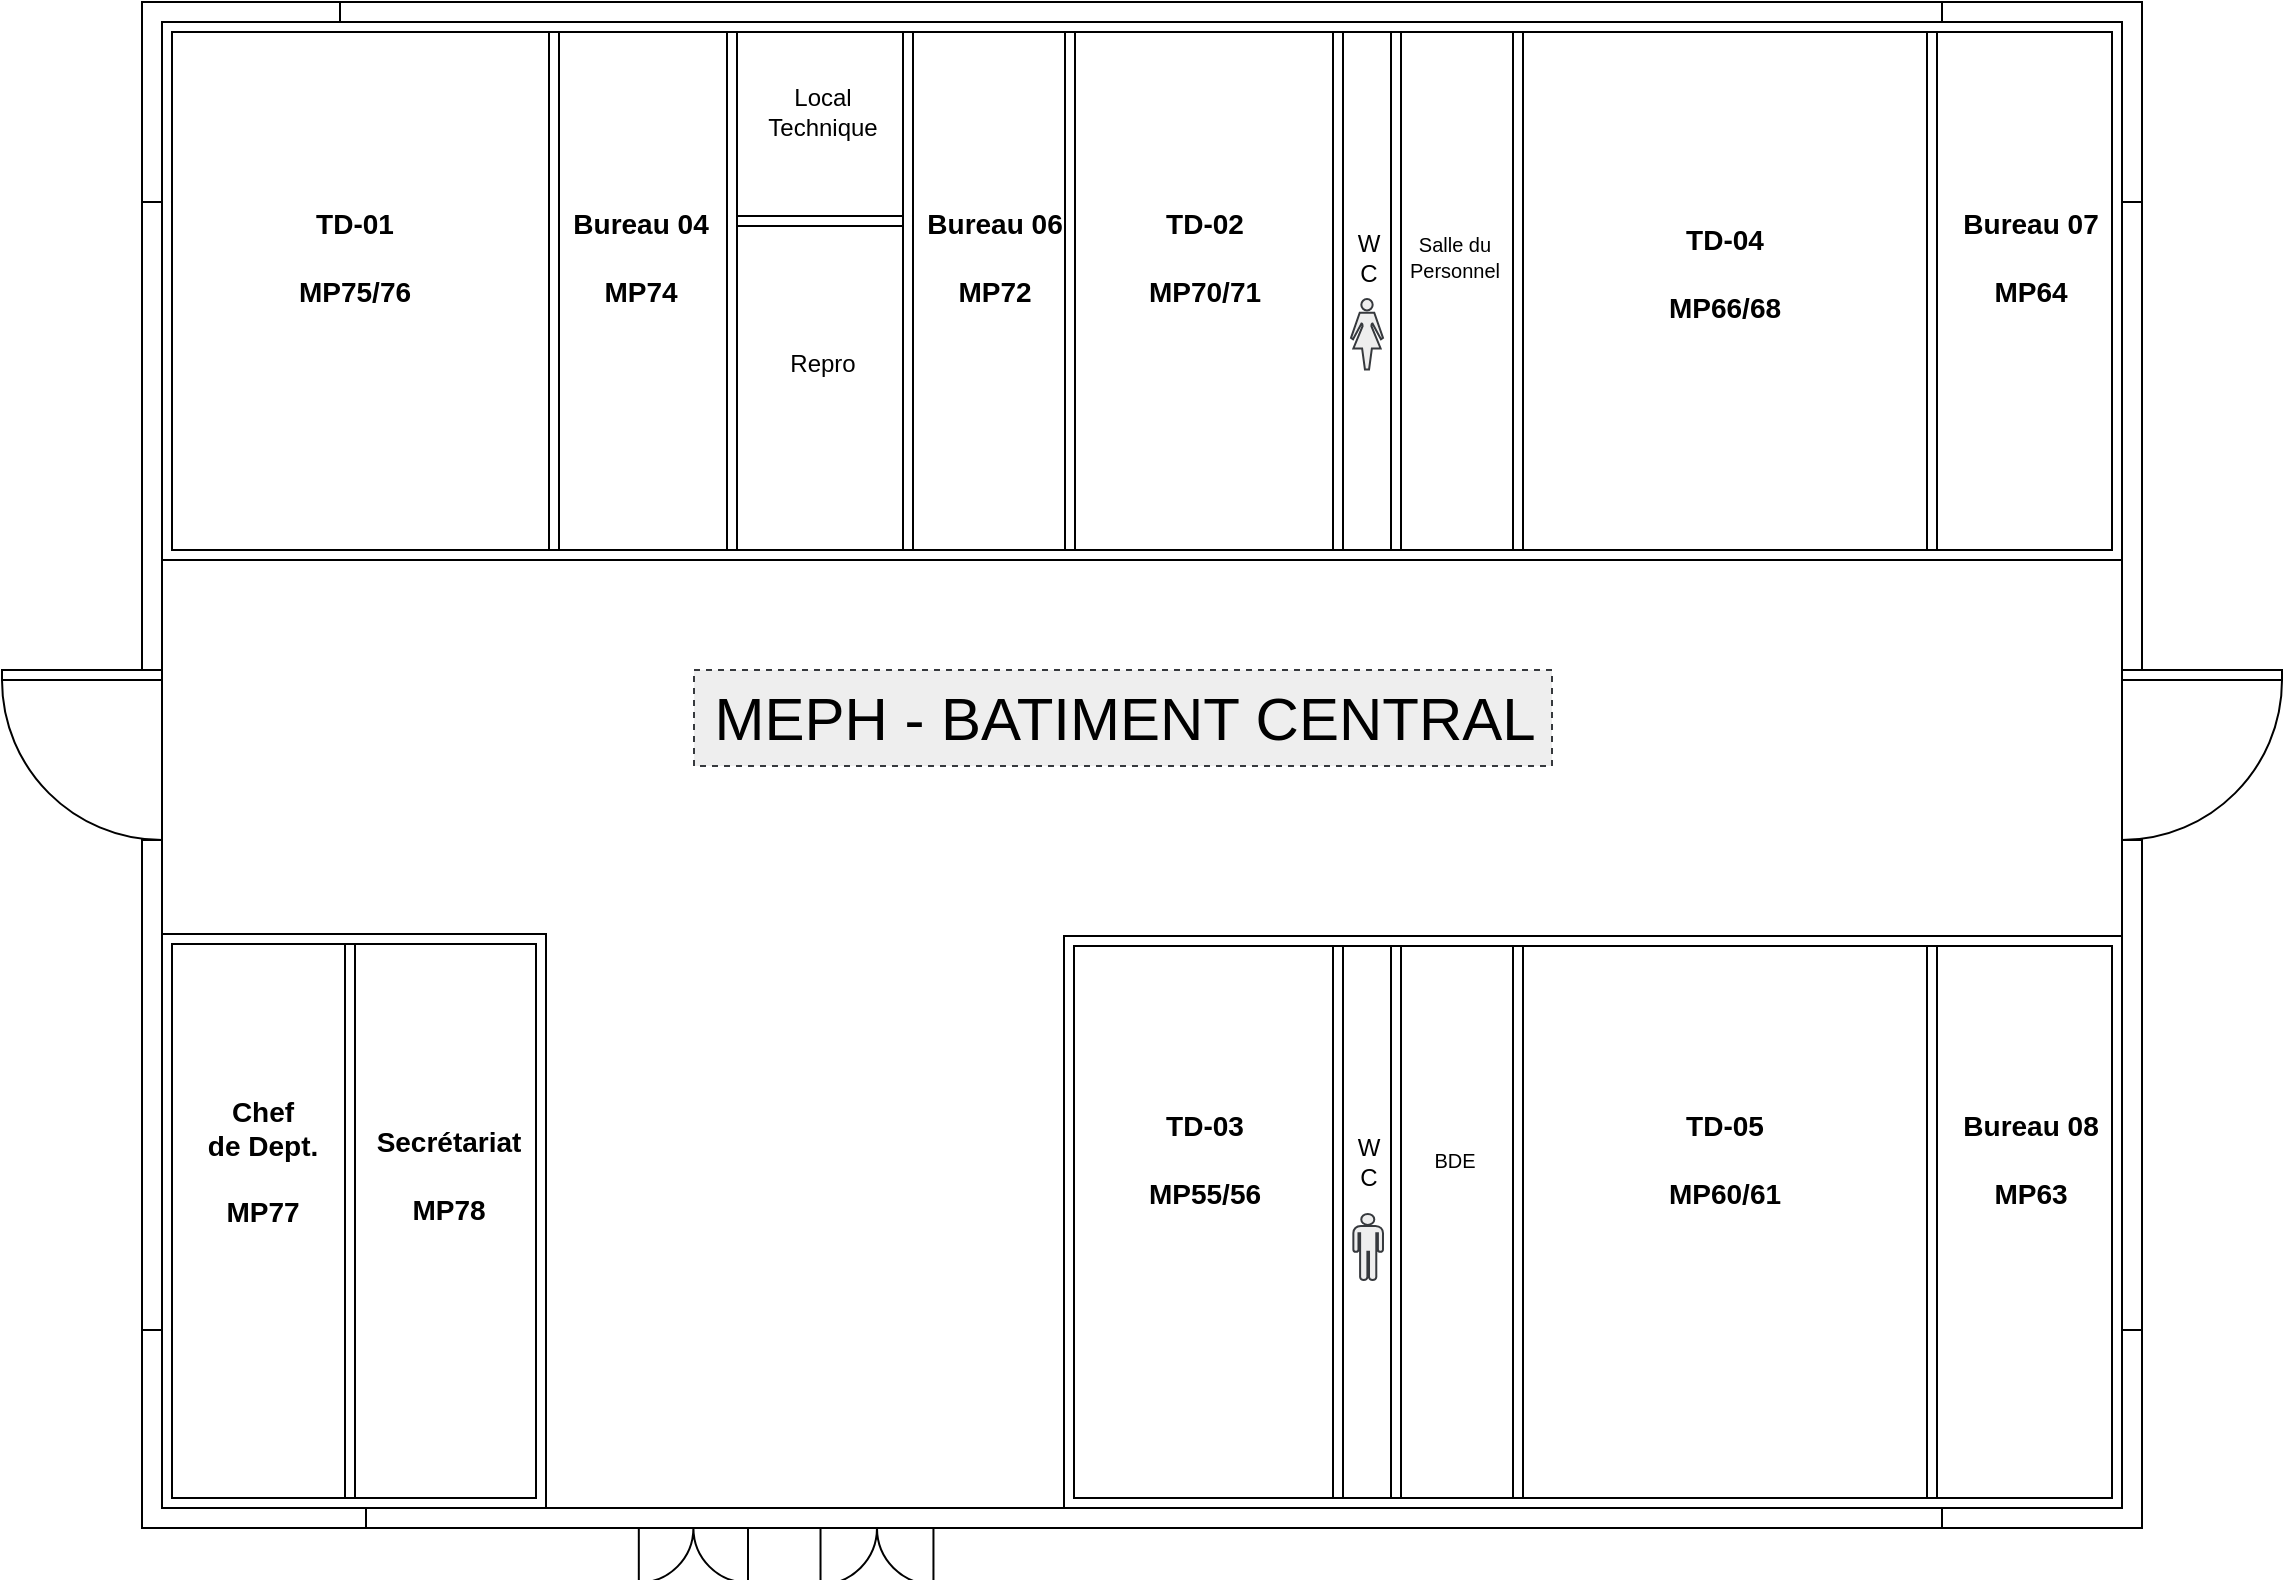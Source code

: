 <mxfile version="24.7.17">
  <diagram name="Page-1" id="pPMbkzpgSLtbPCeR25Ku">
    <mxGraphModel dx="1627" dy="1134" grid="0" gridSize="10" guides="1" tooltips="1" connect="1" arrows="1" fold="1" page="1" pageScale="1" pageWidth="1169" pageHeight="827" background="none" math="0" shadow="0">
      <root>
        <mxCell id="0" />
        <mxCell id="1" parent="0" />
        <mxCell id="-AyQobPHOPctwBnEzQVu-7" value="" style="verticalLabelPosition=bottom;html=1;verticalAlign=top;align=center;shape=mxgraph.floorplan.wall;fontFamily=Helvetica;fontSize=12;fillColor=default;wallThickness=5;" vertex="1" parent="1">
          <mxGeometry x="377" y="141" width="84" height="1" as="geometry" />
        </mxCell>
        <mxCell id="_IVkNDHX0kQ2XHPlicY4-2" value="" style="verticalLabelPosition=bottom;html=1;verticalAlign=top;align=center;shape=mxgraph.floorplan.doorRight;aspect=fixed;" parent="1" vertex="1">
          <mxGeometry x="10" y="366" width="80" height="85" as="geometry" />
        </mxCell>
        <mxCell id="_IVkNDHX0kQ2XHPlicY4-3" value="" style="verticalLabelPosition=bottom;html=1;verticalAlign=top;align=center;shape=mxgraph.floorplan.doorLeft;aspect=fixed;" parent="1" vertex="1">
          <mxGeometry x="1070" y="366" width="80" height="85" as="geometry" />
        </mxCell>
        <mxCell id="_IVkNDHX0kQ2XHPlicY4-4" value="" style="verticalLabelPosition=bottom;html=1;verticalAlign=top;align=center;shape=mxgraph.floorplan.wallCorner;direction=north" parent="1" vertex="1">
          <mxGeometry x="80" y="695" width="112" height="100" as="geometry" />
        </mxCell>
        <mxCell id="_IVkNDHX0kQ2XHPlicY4-5" value="" style="verticalLabelPosition=bottom;html=1;verticalAlign=top;align=center;shape=mxgraph.floorplan.wallCorner;" parent="1" vertex="1">
          <mxGeometry x="80" y="32" width="100" height="100" as="geometry" />
        </mxCell>
        <mxCell id="_IVkNDHX0kQ2XHPlicY4-6" value="" style="verticalLabelPosition=bottom;html=1;verticalAlign=top;align=center;shape=mxgraph.floorplan.wallCorner;direction=south;" parent="1" vertex="1">
          <mxGeometry x="980" y="32" width="100" height="100" as="geometry" />
        </mxCell>
        <mxCell id="_IVkNDHX0kQ2XHPlicY4-7" value="" style="verticalLabelPosition=bottom;html=1;verticalAlign=top;align=center;shape=mxgraph.floorplan.wallCorner;direction=west" parent="1" vertex="1">
          <mxGeometry x="980" y="695" width="100" height="100" as="geometry" />
        </mxCell>
        <mxCell id="_IVkNDHX0kQ2XHPlicY4-8" value="" style="verticalLabelPosition=bottom;html=1;verticalAlign=top;align=center;shape=mxgraph.floorplan.wall;direction=south;" parent="1" vertex="1">
          <mxGeometry x="1070" y="132" width="10" height="234" as="geometry" />
        </mxCell>
        <mxCell id="_IVkNDHX0kQ2XHPlicY4-9" value="" style="verticalLabelPosition=bottom;html=1;verticalAlign=top;align=center;shape=mxgraph.floorplan.wall;direction=south;" parent="1" vertex="1">
          <mxGeometry x="1070" y="451" width="10" height="245" as="geometry" />
        </mxCell>
        <mxCell id="_IVkNDHX0kQ2XHPlicY4-10" value="" style="verticalLabelPosition=bottom;html=1;verticalAlign=top;align=center;shape=mxgraph.floorplan.wall;direction=south;" parent="1" vertex="1">
          <mxGeometry x="80" y="132" width="10" height="234" as="geometry" />
        </mxCell>
        <mxCell id="_IVkNDHX0kQ2XHPlicY4-11" value="" style="verticalLabelPosition=bottom;html=1;verticalAlign=top;align=center;shape=mxgraph.floorplan.wall;direction=south;" parent="1" vertex="1">
          <mxGeometry x="80" y="451" width="10" height="245" as="geometry" />
        </mxCell>
        <mxCell id="_IVkNDHX0kQ2XHPlicY4-12" value="" style="verticalLabelPosition=bottom;html=1;verticalAlign=top;align=center;shape=mxgraph.floorplan.wall;" parent="1" vertex="1">
          <mxGeometry x="179" y="32" width="801" height="10" as="geometry" />
        </mxCell>
        <mxCell id="_IVkNDHX0kQ2XHPlicY4-19" value="" style="verticalLabelPosition=bottom;html=1;verticalAlign=top;align=center;shape=mxgraph.floorplan.wall;direction=south;wallThickness=5;" parent="1" vertex="1">
          <mxGeometry x="179" y="503" width="10" height="277" as="geometry" />
        </mxCell>
        <mxCell id="_IVkNDHX0kQ2XHPlicY4-20" value="Chef&lt;div style=&quot;font-size: 14px;&quot;&gt;de Dept.&lt;/div&gt;&lt;div style=&quot;font-size: 14px;&quot;&gt;&lt;br style=&quot;font-size: 14px;&quot;&gt;&lt;/div&gt;&lt;div style=&quot;font-size: 14px;&quot;&gt;MP77&lt;/div&gt;" style="text;html=1;align=center;verticalAlign=middle;resizable=0;points=[];autosize=1;strokeColor=none;fillColor=none;fontStyle=1;fontSize=14;" parent="1" vertex="1">
          <mxGeometry x="104" y="572" width="71" height="79" as="geometry" />
        </mxCell>
        <mxCell id="_IVkNDHX0kQ2XHPlicY4-21" value="Secrétariat&lt;div style=&quot;font-size: 14px;&quot;&gt;&lt;br style=&quot;font-size: 14px;&quot;&gt;&lt;/div&gt;&lt;div style=&quot;font-size: 14px;&quot;&gt;MP78&lt;/div&gt;" style="text;html=1;align=center;verticalAlign=middle;resizable=0;points=[];autosize=1;strokeColor=none;fillColor=none;fontStyle=1;fontSize=14;" parent="1" vertex="1">
          <mxGeometry x="190.0" y="588" width="86" height="62" as="geometry" />
        </mxCell>
        <mxCell id="-AyQobPHOPctwBnEzQVu-1" value="" style="verticalLabelPosition=bottom;html=1;verticalAlign=top;align=center;shape=mxgraph.floorplan.room;wallThickness=5;" vertex="1" parent="1">
          <mxGeometry x="90" y="42" width="980" height="269" as="geometry" />
        </mxCell>
        <mxCell id="-AyQobPHOPctwBnEzQVu-2" value="" style="verticalLabelPosition=bottom;html=1;verticalAlign=top;align=center;shape=mxgraph.floorplan.wall;direction=south;fontFamily=Helvetica;fontSize=12;wallThickness=5;" vertex="1" parent="1">
          <mxGeometry x="281" y="47" width="10" height="259" as="geometry" />
        </mxCell>
        <mxCell id="-AyQobPHOPctwBnEzQVu-4" value="TD-01&lt;div style=&quot;font-size: 14px;&quot;&gt;&lt;br style=&quot;font-size: 14px;&quot;&gt;&lt;/div&gt;&lt;div style=&quot;font-size: 14px;&quot;&gt;MP75/76&lt;/div&gt;" style="text;html=1;align=center;verticalAlign=middle;resizable=0;points=[];autosize=1;strokeColor=none;fillColor=none;fontFamily=Helvetica;fontSize=14;fontColor=default;fontStyle=1" vertex="1" parent="1">
          <mxGeometry x="149" y="129" width="74" height="62" as="geometry" />
        </mxCell>
        <mxCell id="-AyQobPHOPctwBnEzQVu-5" value="" style="verticalLabelPosition=bottom;html=1;verticalAlign=top;align=center;shape=mxgraph.floorplan.wall;direction=south;fontFamily=Helvetica;fontSize=12;wallThickness=5;" vertex="1" parent="1">
          <mxGeometry x="370" y="47" width="10" height="259" as="geometry" />
        </mxCell>
        <mxCell id="-AyQobPHOPctwBnEzQVu-6" value="" style="verticalLabelPosition=bottom;html=1;verticalAlign=top;align=center;shape=mxgraph.floorplan.wall;direction=south;fontFamily=Helvetica;fontSize=12;wallThickness=5;" vertex="1" parent="1">
          <mxGeometry x="458" y="47" width="10" height="259" as="geometry" />
        </mxCell>
        <mxCell id="-AyQobPHOPctwBnEzQVu-8" value="Local&lt;div&gt;Technique&lt;/div&gt;" style="text;html=1;align=center;verticalAlign=middle;resizable=0;points=[];autosize=1;strokeColor=none;fillColor=none;fontFamily=Helvetica;fontSize=12;fontColor=default;" vertex="1" parent="1">
          <mxGeometry x="383" y="66" width="73" height="41" as="geometry" />
        </mxCell>
        <mxCell id="-AyQobPHOPctwBnEzQVu-9" value="Repro" style="text;html=1;align=center;verticalAlign=middle;resizable=0;points=[];autosize=1;strokeColor=none;fillColor=none;fontFamily=Helvetica;fontSize=12;fontColor=default;" vertex="1" parent="1">
          <mxGeometry x="394" y="200" width="51" height="26" as="geometry" />
        </mxCell>
        <mxCell id="-AyQobPHOPctwBnEzQVu-13" value="Bureau 04&lt;div style=&quot;font-size: 14px;&quot;&gt;&lt;br style=&quot;font-size: 14px;&quot;&gt;&lt;/div&gt;&lt;div style=&quot;font-size: 14px;&quot;&gt;MP74&lt;/div&gt;" style="text;html=1;align=center;verticalAlign=middle;resizable=0;points=[];autosize=1;strokeColor=none;fillColor=none;fontFamily=Helvetica;fontSize=14;fontColor=default;fontStyle=1" vertex="1" parent="1">
          <mxGeometry x="287" y="129" width="83" height="62" as="geometry" />
        </mxCell>
        <mxCell id="-AyQobPHOPctwBnEzQVu-14" value="" style="verticalLabelPosition=bottom;html=1;verticalAlign=top;align=center;shape=mxgraph.floorplan.wall;direction=south;fontFamily=Helvetica;fontSize=12;wallThickness=5;" vertex="1" parent="1">
          <mxGeometry x="539" y="47" width="10" height="259" as="geometry" />
        </mxCell>
        <mxCell id="-AyQobPHOPctwBnEzQVu-15" value="Bureau 06&lt;div style=&quot;font-size: 14px;&quot;&gt;&lt;br style=&quot;font-size: 14px;&quot;&gt;&lt;/div&gt;&lt;div style=&quot;font-size: 14px;&quot;&gt;MP72&lt;/div&gt;" style="text;html=1;align=center;verticalAlign=middle;resizable=0;points=[];autosize=1;strokeColor=none;fillColor=none;fontFamily=Helvetica;fontSize=14;fontColor=default;fontStyle=1" vertex="1" parent="1">
          <mxGeometry x="464" y="129" width="83" height="62" as="geometry" />
        </mxCell>
        <mxCell id="-AyQobPHOPctwBnEzQVu-17" value="" style="verticalLabelPosition=bottom;html=1;verticalAlign=top;align=center;shape=mxgraph.floorplan.doorDouble;aspect=fixed;strokeColor=default;fontFamily=Helvetica;fontSize=12;fontColor=default;fillColor=default;" vertex="1" parent="1">
          <mxGeometry x="328.41" y="790" width="54.59" height="29" as="geometry" />
        </mxCell>
        <mxCell id="-AyQobPHOPctwBnEzQVu-18" value="" style="verticalLabelPosition=bottom;html=1;verticalAlign=top;align=center;shape=mxgraph.floorplan.doorDouble;aspect=fixed;strokeColor=default;fontFamily=Helvetica;fontSize=12;fontColor=default;fillColor=default;" vertex="1" parent="1">
          <mxGeometry x="419.26" y="790" width="56.47" height="30" as="geometry" />
        </mxCell>
        <mxCell id="-AyQobPHOPctwBnEzQVu-22" value="" style="verticalLabelPosition=bottom;html=1;verticalAlign=top;align=center;shape=mxgraph.floorplan.wall;fontFamily=Helvetica;fontSize=12;" vertex="1" parent="1">
          <mxGeometry x="192" y="785" width="788" height="10" as="geometry" />
        </mxCell>
        <mxCell id="_IVkNDHX0kQ2XHPlicY4-14" value="" style="verticalLabelPosition=middle;html=1;verticalAlign=middle;align=center;shape=mxgraph.floorplan.room;fillStyle=auto;shadow=0;labelPosition=center;perimeter=rectanglePerimeter;wallThickness=5;autosize=0;fillColor=none;" parent="1" vertex="1">
          <mxGeometry x="90" y="498" width="192" height="287" as="geometry" />
        </mxCell>
        <mxCell id="-AyQobPHOPctwBnEzQVu-24" value="" style="verticalLabelPosition=bottom;html=1;verticalAlign=top;align=center;shape=mxgraph.floorplan.room;fontFamily=Helvetica;fontSize=12;wallThickness=5;" vertex="1" parent="1">
          <mxGeometry x="541" y="499" width="529" height="286" as="geometry" />
        </mxCell>
        <mxCell id="-AyQobPHOPctwBnEzQVu-25" value="" style="verticalLabelPosition=bottom;html=1;verticalAlign=top;align=center;shape=mxgraph.floorplan.wall;direction=south;fontFamily=Helvetica;fontSize=12;wallThickness=5;" vertex="1" parent="1">
          <mxGeometry x="673" y="47" width="10" height="259" as="geometry" />
        </mxCell>
        <mxCell id="-AyQobPHOPctwBnEzQVu-26" value="TD-02&lt;div style=&quot;font-size: 14px;&quot;&gt;&lt;br style=&quot;font-size: 14px;&quot;&gt;&lt;/div&gt;&lt;div style=&quot;font-size: 14px;&quot;&gt;MP70/71&lt;/div&gt;" style="text;html=1;align=center;verticalAlign=middle;resizable=0;points=[];autosize=1;strokeColor=none;fillColor=none;fontFamily=Helvetica;fontSize=14;fontColor=default;fontStyle=1" vertex="1" parent="1">
          <mxGeometry x="574" y="129" width="74" height="62" as="geometry" />
        </mxCell>
        <mxCell id="-AyQobPHOPctwBnEzQVu-27" value="" style="verticalLabelPosition=bottom;html=1;verticalAlign=top;align=center;shape=mxgraph.floorplan.wall;direction=south;fontFamily=Helvetica;fontSize=12;wallThickness=5;" vertex="1" parent="1">
          <mxGeometry x="673" y="504" width="10" height="276" as="geometry" />
        </mxCell>
        <mxCell id="-AyQobPHOPctwBnEzQVu-28" value="TD-03&lt;div style=&quot;font-size: 14px;&quot;&gt;&lt;br style=&quot;font-size: 14px;&quot;&gt;&lt;/div&gt;&lt;div style=&quot;font-size: 14px;&quot;&gt;MP55/56&lt;/div&gt;" style="text;html=1;align=center;verticalAlign=middle;resizable=0;points=[];autosize=1;strokeColor=none;fillColor=none;fontFamily=Helvetica;fontSize=14;fontColor=default;fontStyle=1" vertex="1" parent="1">
          <mxGeometry x="574" y="580" width="74" height="62" as="geometry" />
        </mxCell>
        <mxCell id="-AyQobPHOPctwBnEzQVu-29" value="" style="verticalLabelPosition=bottom;html=1;verticalAlign=top;align=center;shape=mxgraph.floorplan.wall;direction=south;fontFamily=Helvetica;fontSize=12;wallThickness=5;" vertex="1" parent="1">
          <mxGeometry x="702" y="47" width="10" height="259" as="geometry" />
        </mxCell>
        <mxCell id="-AyQobPHOPctwBnEzQVu-30" value="" style="verticalLabelPosition=bottom;html=1;verticalAlign=top;align=center;shape=mxgraph.floorplan.wall;direction=south;fontFamily=Helvetica;fontSize=12;wallThickness=5;" vertex="1" parent="1">
          <mxGeometry x="702" y="504" width="10" height="276" as="geometry" />
        </mxCell>
        <mxCell id="-AyQobPHOPctwBnEzQVu-31" value="W&lt;div&gt;C&lt;/div&gt;" style="text;html=1;align=center;verticalAlign=middle;resizable=0;points=[];autosize=1;strokeColor=none;fillColor=none;fontFamily=Helvetica;fontSize=12;fontColor=default;" vertex="1" parent="1">
          <mxGeometry x="678" y="139.5" width="29" height="41" as="geometry" />
        </mxCell>
        <mxCell id="-AyQobPHOPctwBnEzQVu-32" value="W&lt;div&gt;C&lt;/div&gt;" style="text;html=1;align=center;verticalAlign=middle;resizable=0;points=[];autosize=1;strokeColor=none;fillColor=none;fontFamily=Helvetica;fontSize=12;fontColor=default;" vertex="1" parent="1">
          <mxGeometry x="678" y="591" width="29" height="41" as="geometry" />
        </mxCell>
        <mxCell id="-AyQobPHOPctwBnEzQVu-33" value="" style="shape=mxgraph.signs.people.man_1;html=1;pointerEvents=1;verticalLabelPosition=bottom;verticalAlign=top;align=center;sketch=0;fontFamily=Helvetica;fontSize=12;fillColor=#eeeeee;strokeColor=#36393d;" vertex="1" parent="1">
          <mxGeometry x="685.68" y="638" width="14.82" height="33" as="geometry" />
        </mxCell>
        <mxCell id="-AyQobPHOPctwBnEzQVu-34" value="" style="shape=mxgraph.signs.people.woman_2;html=1;pointerEvents=1;fillColor=#eeeeee;strokeColor=#36393d;verticalLabelPosition=bottom;verticalAlign=top;align=center;sketch=0;fontFamily=Helvetica;fontSize=12;" vertex="1" parent="1">
          <mxGeometry x="684.5" y="180.5" width="16" height="35.2" as="geometry" />
        </mxCell>
        <mxCell id="-AyQobPHOPctwBnEzQVu-35" value="" style="verticalLabelPosition=bottom;html=1;verticalAlign=top;align=center;shape=mxgraph.floorplan.wall;direction=south;fontFamily=Helvetica;fontSize=12;wallThickness=5;" vertex="1" parent="1">
          <mxGeometry x="763" y="47" width="10" height="259" as="geometry" />
        </mxCell>
        <mxCell id="-AyQobPHOPctwBnEzQVu-36" value="" style="verticalLabelPosition=bottom;html=1;verticalAlign=top;align=center;shape=mxgraph.floorplan.wall;direction=south;fontFamily=Helvetica;fontSize=12;wallThickness=5;" vertex="1" parent="1">
          <mxGeometry x="970" y="47" width="10" height="259" as="geometry" />
        </mxCell>
        <mxCell id="-AyQobPHOPctwBnEzQVu-37" value="" style="verticalLabelPosition=bottom;html=1;verticalAlign=top;align=center;shape=mxgraph.floorplan.wall;direction=south;fontFamily=Helvetica;fontSize=12;wallThickness=5;" vertex="1" parent="1">
          <mxGeometry x="970" y="504" width="10" height="276" as="geometry" />
        </mxCell>
        <mxCell id="-AyQobPHOPctwBnEzQVu-38" value="" style="verticalLabelPosition=bottom;html=1;verticalAlign=top;align=center;shape=mxgraph.floorplan.wall;direction=south;fontFamily=Helvetica;fontSize=12;wallThickness=5;" vertex="1" parent="1">
          <mxGeometry x="763" y="504" width="10" height="276" as="geometry" />
        </mxCell>
        <mxCell id="-AyQobPHOPctwBnEzQVu-39" value="&lt;font style=&quot;font-size: 10px;&quot;&gt;Salle du&lt;/font&gt;&lt;div style=&quot;font-size: 10px;&quot;&gt;&lt;font style=&quot;font-size: 10px;&quot;&gt;Personnel&lt;/font&gt;&lt;/div&gt;" style="text;html=1;align=center;verticalAlign=middle;resizable=0;points=[];autosize=1;strokeColor=none;fillColor=none;fontFamily=Helvetica;fontSize=12;fontColor=default;" vertex="1" parent="1">
          <mxGeometry x="704" y="139.5" width="63" height="38" as="geometry" />
        </mxCell>
        <mxCell id="-AyQobPHOPctwBnEzQVu-40" value="&lt;span style=&quot;font-size: 10px;&quot;&gt;BDE&lt;/span&gt;" style="text;html=1;align=center;verticalAlign=middle;resizable=0;points=[];autosize=1;strokeColor=none;fillColor=none;fontFamily=Helvetica;fontSize=12;fontColor=default;" vertex="1" parent="1">
          <mxGeometry x="716" y="597.5" width="39" height="26" as="geometry" />
        </mxCell>
        <mxCell id="-AyQobPHOPctwBnEzQVu-41" value="TD-04&lt;div style=&quot;font-size: 14px;&quot;&gt;&lt;br style=&quot;font-size: 14px;&quot;&gt;&lt;/div&gt;&lt;div style=&quot;font-size: 14px;&quot;&gt;MP66/68&lt;/div&gt;" style="text;html=1;align=center;verticalAlign=middle;resizable=0;points=[];autosize=1;strokeColor=none;fillColor=none;fontFamily=Helvetica;fontSize=14;fontColor=default;fontStyle=1" vertex="1" parent="1">
          <mxGeometry x="834" y="136.5" width="74" height="62" as="geometry" />
        </mxCell>
        <mxCell id="-AyQobPHOPctwBnEzQVu-42" value="TD-05&lt;div style=&quot;font-size: 14px;&quot;&gt;&lt;br style=&quot;font-size: 14px;&quot;&gt;&lt;/div&gt;&lt;div style=&quot;font-size: 14px;&quot;&gt;MP60/61&lt;/div&gt;" style="text;html=1;align=center;verticalAlign=middle;resizable=0;points=[];autosize=1;strokeColor=none;fillColor=none;fontFamily=Helvetica;fontSize=14;fontColor=default;fontStyle=1" vertex="1" parent="1">
          <mxGeometry x="834" y="580" width="74" height="62" as="geometry" />
        </mxCell>
        <mxCell id="-AyQobPHOPctwBnEzQVu-43" value="Bureau 07&lt;div style=&quot;font-size: 14px;&quot;&gt;&lt;br style=&quot;font-size: 14px;&quot;&gt;&lt;/div&gt;&lt;div style=&quot;font-size: 14px;&quot;&gt;MP64&lt;/div&gt;" style="text;html=1;align=center;verticalAlign=middle;resizable=0;points=[];autosize=1;strokeColor=none;fillColor=none;fontFamily=Helvetica;fontSize=14;fontColor=default;fontStyle=1" vertex="1" parent="1">
          <mxGeometry x="982" y="129" width="83" height="62" as="geometry" />
        </mxCell>
        <mxCell id="-AyQobPHOPctwBnEzQVu-44" value="Bureau 08&lt;div style=&quot;font-size: 14px;&quot;&gt;&lt;br style=&quot;font-size: 14px;&quot;&gt;&lt;/div&gt;&lt;div style=&quot;font-size: 14px;&quot;&gt;MP63&lt;/div&gt;" style="text;html=1;align=center;verticalAlign=middle;resizable=0;points=[];autosize=1;strokeColor=none;fillColor=none;fontFamily=Helvetica;fontSize=14;fontColor=default;fontStyle=1" vertex="1" parent="1">
          <mxGeometry x="982" y="580" width="83" height="62" as="geometry" />
        </mxCell>
        <mxCell id="-AyQobPHOPctwBnEzQVu-45" value="MEPH - BATIMENT CENTRAL" style="text;html=1;align=center;verticalAlign=middle;resizable=0;points=[];autosize=1;fontFamily=Helvetica;fontSize=30;fillColor=#eeeeee;strokeColor=#36393d;dashed=1;" vertex="1" parent="1">
          <mxGeometry x="356" y="366" width="429" height="48" as="geometry" />
        </mxCell>
      </root>
    </mxGraphModel>
  </diagram>
</mxfile>
